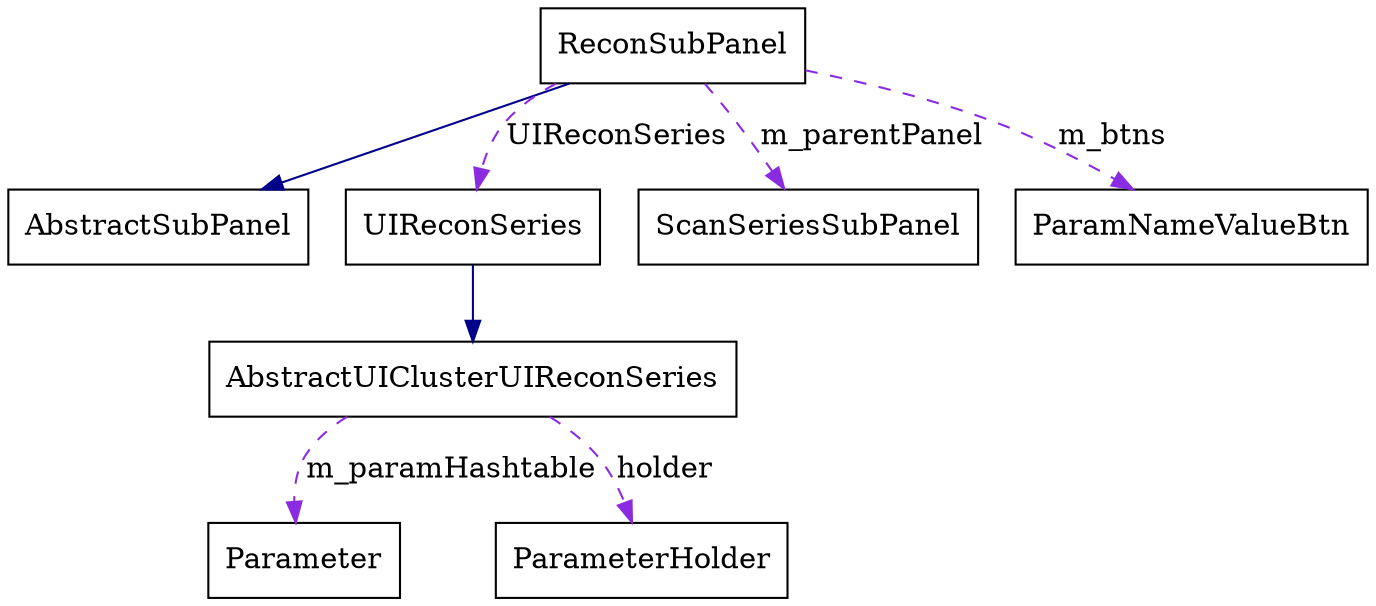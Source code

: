 digraph ReconSubPanel {
    node [shape = "box"]

    rsp [label = "ReconSubPanel"];
    asp [label = "AbstractSubPanel"];

    urs [label = "UIReconSeries"];
    sssp [label = "ScanSeriesSubPanel"]; // no parent
    pvb [label = "ParamNameValueBtn"]; // 新开一个文件

    acrs [label = "AbstractUIClusterUIReconSeries"]
    p [label = "Parameter"]
    ph [label = "ParameterHolder"]

    rsp -> asp [color = "blue4"];
    rsp -> urs [style = "dashed" color = "blueviolet" label = "UIReconSeries"];
    rsp -> sssp [style = "dashed" color = "blueviolet" label = "m_parentPanel"];
    rsp -> pvb [style = "dashed" color = "blueviolet" label = "m_btns"];

    urs -> acrs [color = "blue4"];

    acrs -> p [style = "dashed" color = "blueviolet" label = "m_paramHashtable"];
    acrs -> ph [style = "dashed" color = "blueviolet" label = "holder"];
}
